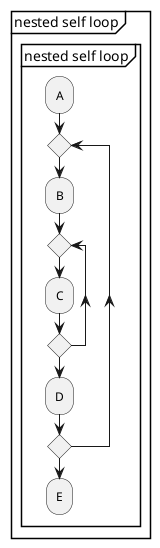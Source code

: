 @startuml
    partition "nested self loop" {
        group "nested self loop"
            :A;
            repeat
                :B;
                repeat
                    :C;
                repeat while
                :D;
            repeat while
            :E;
        end group
    }
@enduml